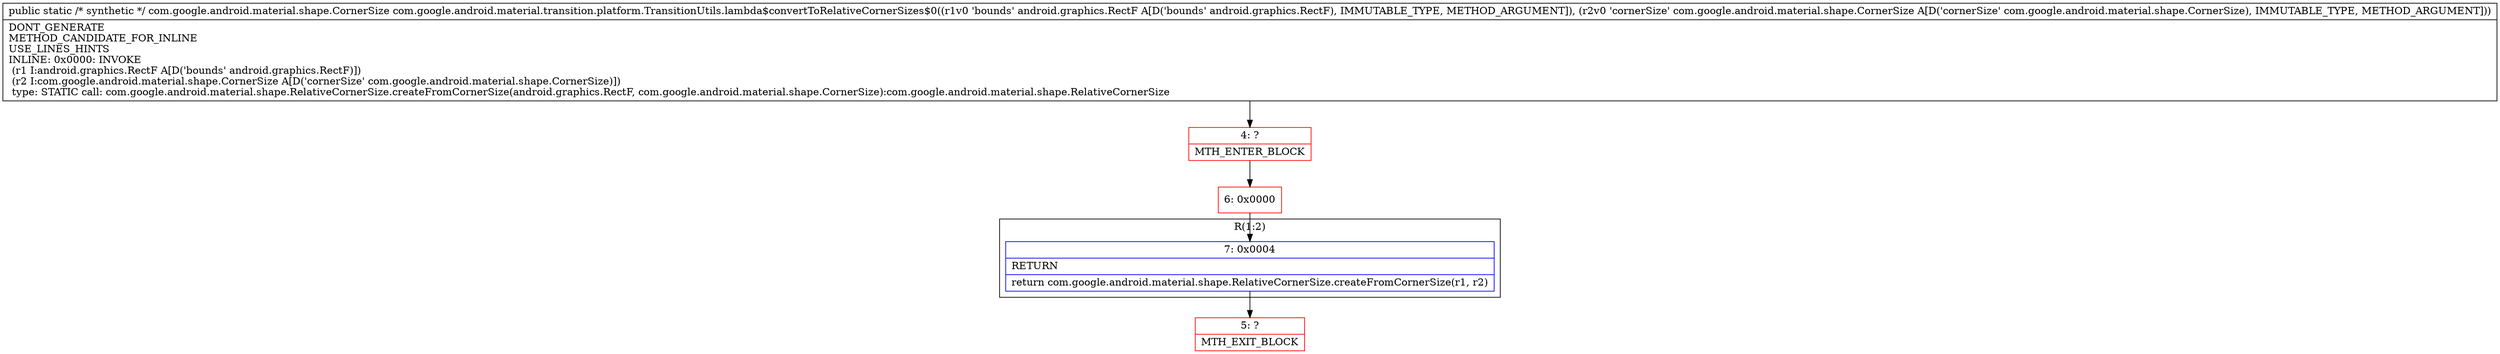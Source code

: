 digraph "CFG forcom.google.android.material.transition.platform.TransitionUtils.lambda$convertToRelativeCornerSizes$0(Landroid\/graphics\/RectF;Lcom\/google\/android\/material\/shape\/CornerSize;)Lcom\/google\/android\/material\/shape\/CornerSize;" {
subgraph cluster_Region_1099088188 {
label = "R(1:2)";
node [shape=record,color=blue];
Node_7 [shape=record,label="{7\:\ 0x0004|RETURN\l|return com.google.android.material.shape.RelativeCornerSize.createFromCornerSize(r1, r2)\l}"];
}
Node_4 [shape=record,color=red,label="{4\:\ ?|MTH_ENTER_BLOCK\l}"];
Node_6 [shape=record,color=red,label="{6\:\ 0x0000}"];
Node_5 [shape=record,color=red,label="{5\:\ ?|MTH_EXIT_BLOCK\l}"];
MethodNode[shape=record,label="{public static \/* synthetic *\/ com.google.android.material.shape.CornerSize com.google.android.material.transition.platform.TransitionUtils.lambda$convertToRelativeCornerSizes$0((r1v0 'bounds' android.graphics.RectF A[D('bounds' android.graphics.RectF), IMMUTABLE_TYPE, METHOD_ARGUMENT]), (r2v0 'cornerSize' com.google.android.material.shape.CornerSize A[D('cornerSize' com.google.android.material.shape.CornerSize), IMMUTABLE_TYPE, METHOD_ARGUMENT]))  | DONT_GENERATE\lMETHOD_CANDIDATE_FOR_INLINE\lUSE_LINES_HINTS\lINLINE: 0x0000: INVOKE  \l  (r1 I:android.graphics.RectF A[D('bounds' android.graphics.RectF)])\l  (r2 I:com.google.android.material.shape.CornerSize A[D('cornerSize' com.google.android.material.shape.CornerSize)])\l type: STATIC call: com.google.android.material.shape.RelativeCornerSize.createFromCornerSize(android.graphics.RectF, com.google.android.material.shape.CornerSize):com.google.android.material.shape.RelativeCornerSize\l}"];
MethodNode -> Node_4;Node_7 -> Node_5;
Node_4 -> Node_6;
Node_6 -> Node_7;
}

